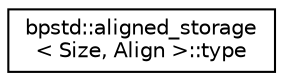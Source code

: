 digraph "Graphical Class Hierarchy"
{
 // LATEX_PDF_SIZE
  edge [fontname="Helvetica",fontsize="10",labelfontname="Helvetica",labelfontsize="10"];
  node [fontname="Helvetica",fontsize="10",shape=record];
  rankdir="LR";
  Node0 [label="bpstd::aligned_storage\l\< Size, Align \>::type",height=0.2,width=0.4,color="black", fillcolor="white", style="filled",URL="$d0/d6d/structbpstd_1_1aligned__storage.html#dd/da4/structbpstd_1_1aligned__storage_1_1type",tooltip=" "];
}
